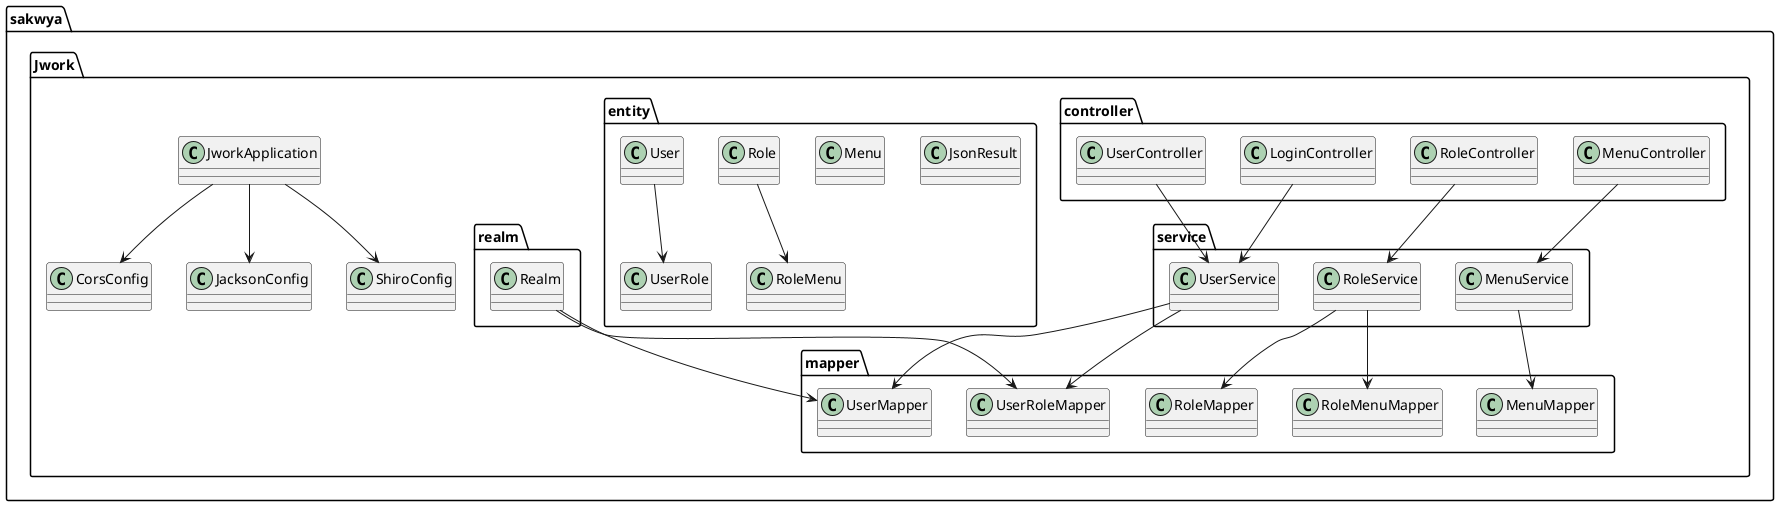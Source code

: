 @startuml
package "sakwya.Jwork" {
    class JworkApplication
    class CorsConfig
    class JacksonConfig
    class ShiroConfig

    package "controller" {
        class LoginController
        class MenuController
        class RoleController
        class UserController
    }

    package "entity" {
        class JsonResult
        class Menu
        class Role
        class RoleMenu
        class User
        class UserRole
    }

    package "mapper" {
        class MenuMapper
        class RoleMapper
        class RoleMenuMapper
        class UserMapper
        class UserRoleMapper
    }

    package "realm" {
        class Realm
    }

    package "service" {
        class MenuService
        class RoleService
        class UserService
    }

    JworkApplication --> CorsConfig
    JworkApplication --> JacksonConfig
    JworkApplication --> ShiroConfig

    LoginController --> UserService
    MenuController --> MenuService
    RoleController --> RoleService
    UserController --> UserService

    Role --> RoleMenu
    User --> UserRole

    MenuService --> MenuMapper
    RoleService --> RoleMapper
    RoleService --> RoleMenuMapper
    UserService --> UserMapper
    UserService --> UserRoleMapper

    Realm --> UserMapper
    Realm --> UserRoleMapper
}

@enduml
